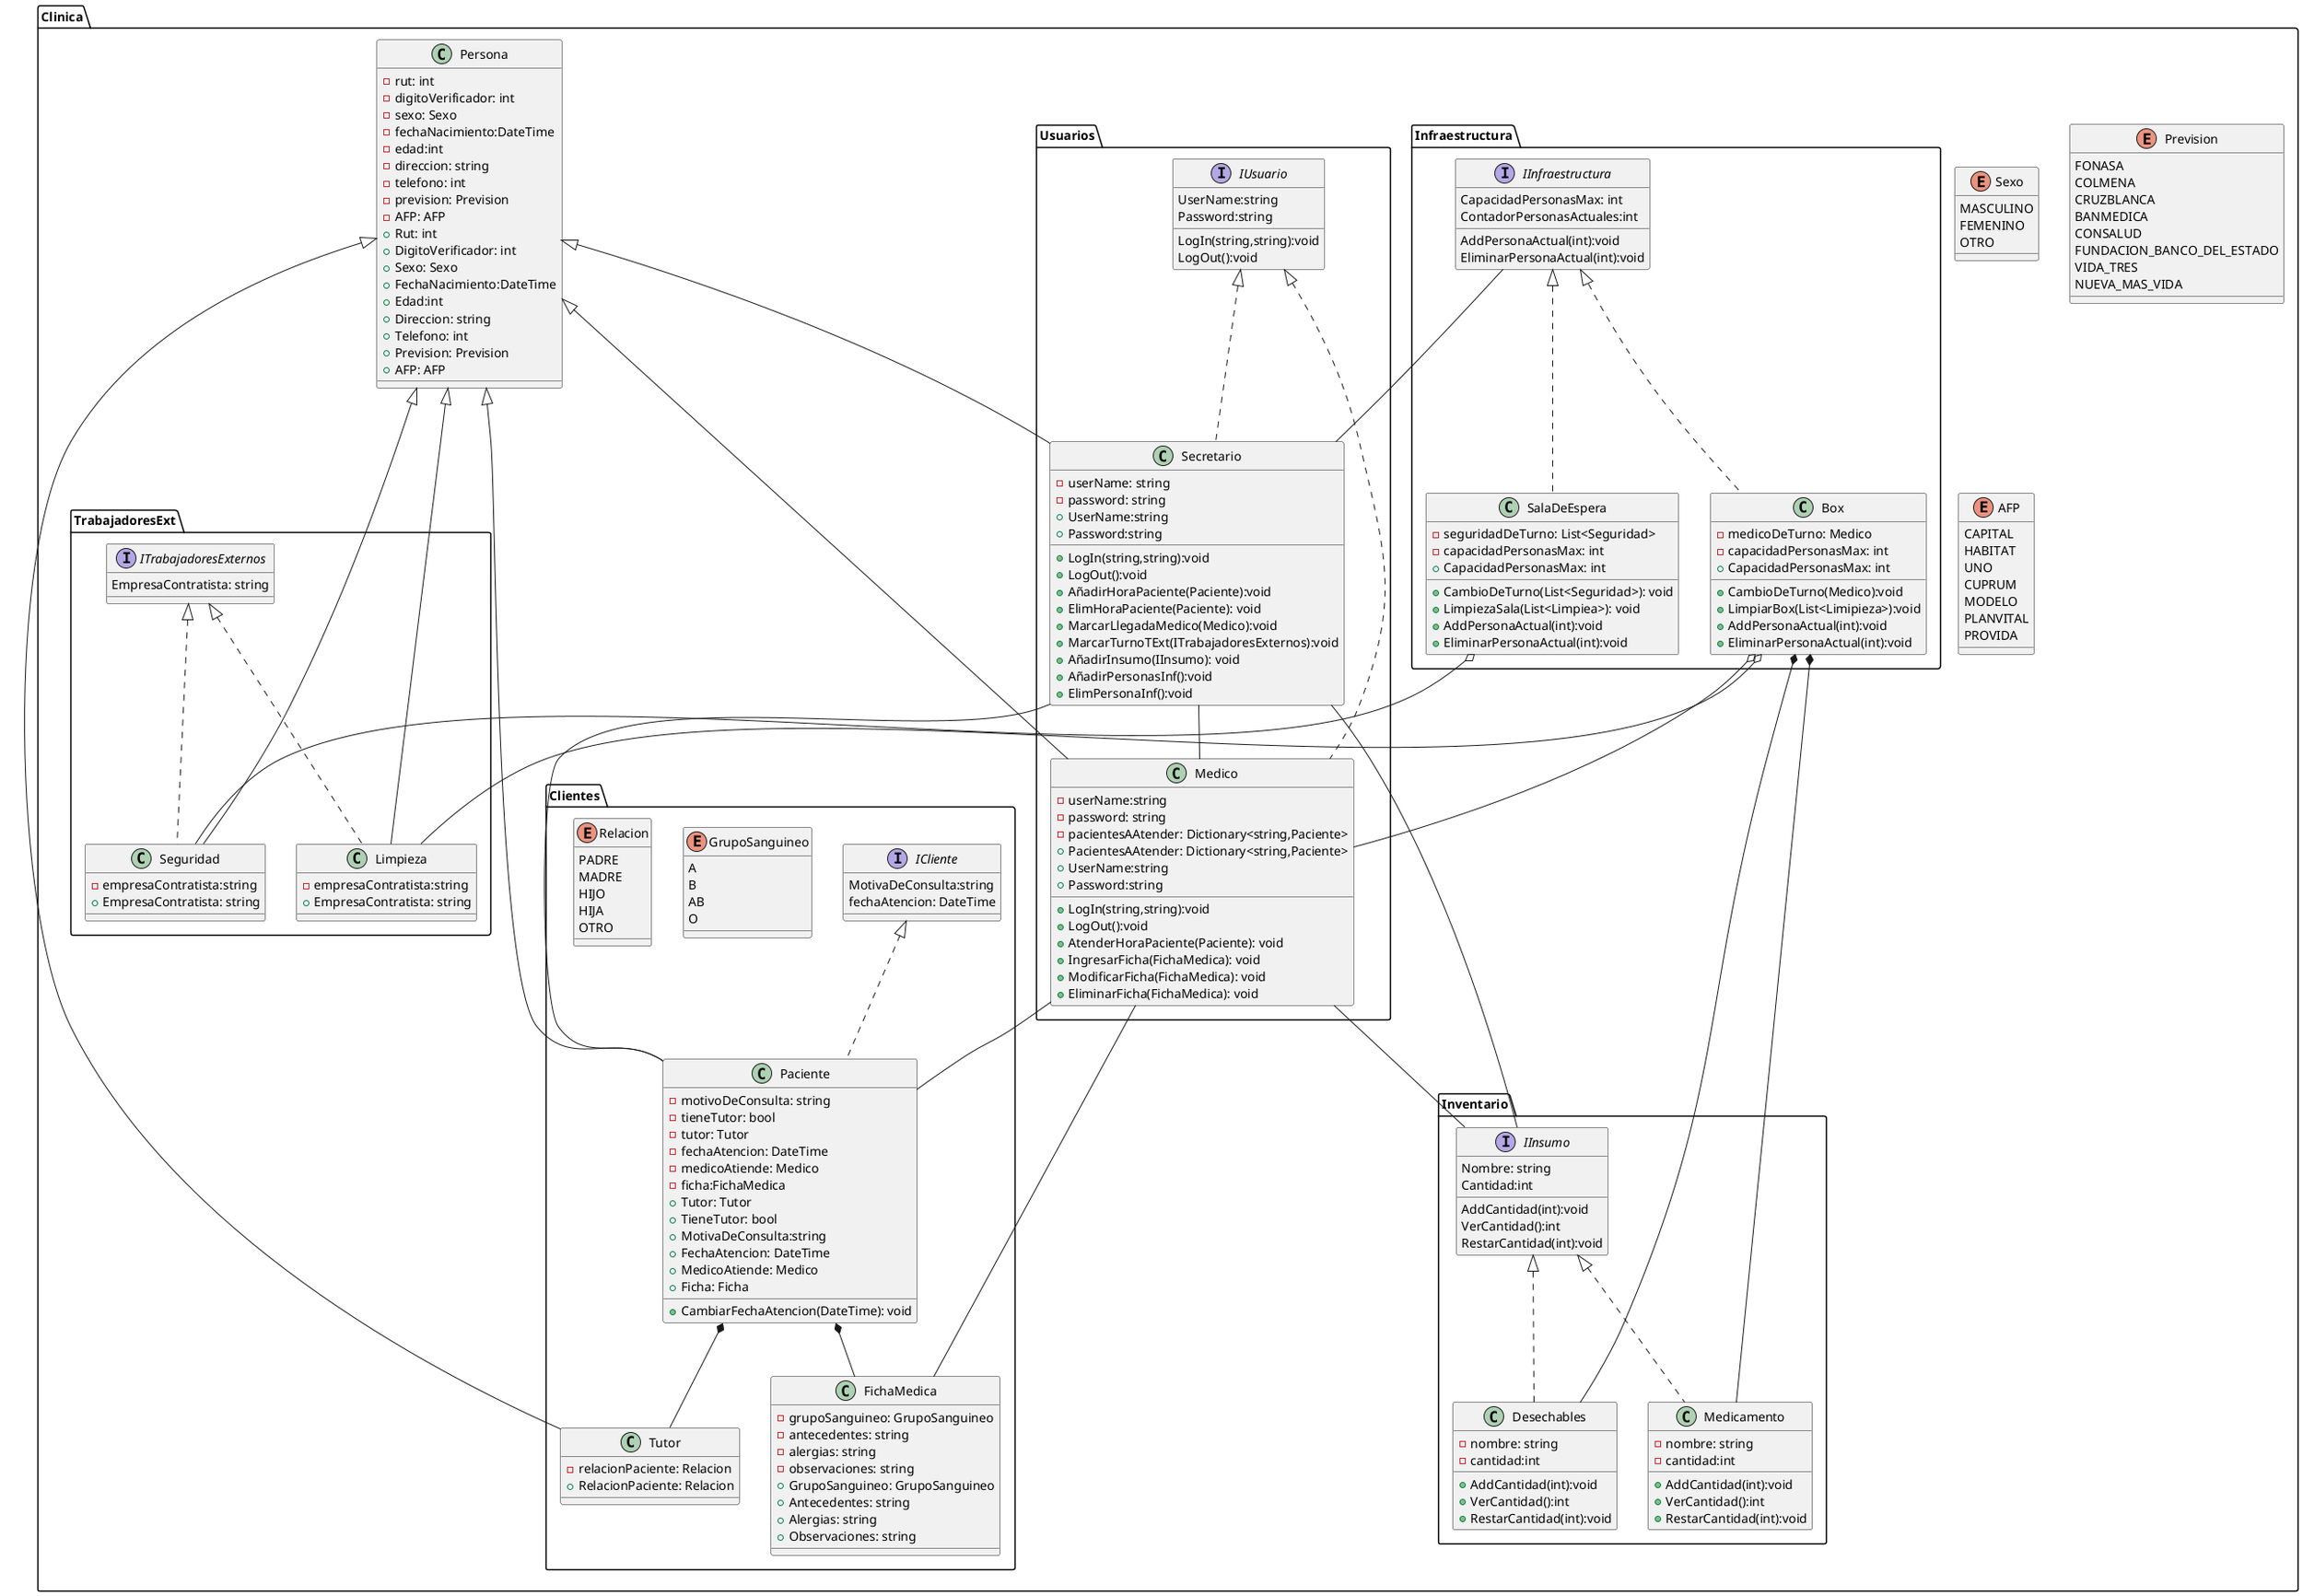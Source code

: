 @startuml Consultorio
package Clinica
{
   
    
    package Inventario
    {

        interface IInsumo {
            Nombre: string
            Cantidad:int
            AddCantidad(int):void
            VerCantidad():int
            RestarCantidad(int):void
        }
        class Medicamento {
            - nombre: string
            - cantidad:int
            + AddCantidad(int):void
            + VerCantidad():int
            + RestarCantidad(int):void
        }
        class Desechables {
            - nombre: string
            - cantidad:int
            + AddCantidad(int):void
            + VerCantidad():int
            + RestarCantidad(int):void
        }
    }
    

    enum Sexo{
        MASCULINO
        FEMENINO
        OTRO
    }
    enum Prevision{
        FONASA
        COLMENA
        CRUZBLANCA
        BANMEDICA
        CONSALUD
        FUNDACION_BANCO_DEL_ESTADO
        VIDA_TRES
        NUEVA_MAS_VIDA
    }

    enum AFP{
        CAPITAL
        HABITAT
        UNO
        CUPRUM
        MODELO
        PLANVITAL
        PROVIDA
    }
        class Persona
        {
        - rut: int
        - digitoVerificador: int
        - sexo: Sexo
        - fechaNacimiento:DateTime
        - edad:int
        - direccion: string
        - telefono: int
        - prevision: Prevision
        - AFP: AFP
        + Rut: int
        + DigitoVerificador: int
        + Sexo: Sexo
        + FechaNacimiento:DateTime
        + Edad:int
        + Direccion: string
        + Telefono: int
        + Prevision: Prevision
        + AFP: AFP
        }

        package TrabajadoresExt
        {
        interface ITrabajadoresExternos{
            EmpresaContratista: string
        }
         class Limpieza{
            - empresaContratista:string
            + EmpresaContratista: string
         }

        class Seguridad{
            - empresaContratista:string
            + EmpresaContratista: string
        }
        }
        package Clientes
        {
            interface ICliente{
            MotivaDeConsulta:string
            fechaAtencion: DateTime
        }
        enum GrupoSanguineo
        {
            A
            B
            AB
            O
        }
        class FichaMedica
        {
          - grupoSanguineo: GrupoSanguineo
          - antecedentes: string
          - alergias: string
          - observaciones: string
          + GrupoSanguineo: GrupoSanguineo
          + Antecedentes: string
          + Alergias: string
          + Observaciones: string
        }

        enum Relacion{
            PADRE
            MADRE
            HIJO
            HIJA
            OTRO
        }
         class Paciente{
            - motivoDeConsulta: string
            - tieneTutor: bool
            - tutor: Tutor
            - fechaAtencion: DateTime
            - medicoAtiende: Medico
            - ficha:FichaMedica
            + CambiarFechaAtencion(DateTime): void
            + Tutor: Tutor
            + TieneTutor: bool
            + MotivaDeConsulta:string
            + FechaAtencion: DateTime
            + MedicoAtiende: Medico
            + Ficha: Ficha
        }
        class Tutor{
            - relacionPaciente: Relacion
            + RelacionPaciente: Relacion
        }
        }
        

        
        package Usuarios
        {
            interface IUsuario
            {
                LogIn(string,string):void
                LogOut():void
                UserName:string
                Password:string
            }
            class Secretario{
                -userName: string
                -password: string
                + LogIn(string,string):void
                + LogOut():void
                + UserName:string
                + Password:string
                + AñadirHoraPaciente(Paciente):void
                + ElimHoraPaciente(Paciente): void
                + MarcarLlegadaMedico(Medico):void
                + MarcarTurnoTExt(ITrabajadoresExternos):void
                + AñadirInsumo(IInsumo): void
                'Preguntar al profe sobre quien deberia tener metodo de añadir a infraestructura, si la inf o el que hace la cuenta de las personas es decir el secretario
                + AñadirPersonasInf():void
                + ElimPersonaInf():void
            }

            class Medico{
                - userName:string
                - password: string
                - pacientesAAtender: Dictionary<string,Paciente>
                + PacientesAAtender: Dictionary<string,Paciente>
                + LogIn(string,string):void
                + LogOut():void
                + UserName:string
                + Password:string
                + AtenderHoraPaciente(Paciente): void
                + IngresarFicha(FichaMedica): void
                + ModificarFicha(FichaMedica): void
                + EliminarFicha(FichaMedica): void
            }

          
        }
        package Infraestructura
         {
             interface IInfraestructura{
                 CapacidadPersonasMax: int
                 ContadorPersonasActuales:int
                 AddPersonaActual(int):void
                 EliminarPersonaActual(int):void
             }
             class Box{
                 - medicoDeTurno: Medico
                 - capacidadPersonasMax: int
                 + CambioDeTurno(Medico):void
                 + LimpiarBox(List<Limipieza>):void
                 + CapacidadPersonasMax: int
                 + AddPersonaActual(int):void
                 + EliminarPersonaActual(int):void
             }
             class SalaDeEspera {
                 - seguridadDeTurno: List<Seguridad>
                 - capacidadPersonasMax: int
                 + CapacidadPersonasMax: int
                 + CambioDeTurno(List<Seguridad>): void
                 + LimpiezaSala(List<Limpiea>): void
                 + AddPersonaActual(int):void
                 + EliminarPersonaActual(int):void
             }
             

         }
        'Relaciones
        'Herencias
        
        Persona<|-- Tutor
        Persona<|-- Paciente
        Persona<|-- Secretario
        Persona<|-- Medico
        Persona<|-- Limpieza
        Persona<|-- Seguridad



        'Composicion
        '(Se tienen en campo y no existen sin estar dentro de la clase)
        Paciente *-- Tutor
        Box *-- Medicamento
        Box *-- Desechables
        Paciente *-- FichaMedica
        'Agregacion
        '(Se tienen en campo pero existen independiente)
        Box o-- Medico
        SalaDeEspera o-- Seguridad
        Box  o-- Limpieza
        
        'Asociacion
        '(Interactuan pero son independientes, ej: pueden estar en metodo de el objeto)
        Medico -- Paciente
        Medico -- FichaMedica
        Medico -- IInsumo
        Secretario -- IInsumo
        Secretario -- Paciente
        Secretario -- Medico
        Secretario -- IInfraestructura
        'Interfaces:

        
        'Interfaz T externos
        ITrabajadoresExternos <|.. Limpieza
        ITrabajadoresExternos <|.. Seguridad
        'Interfaz Usuarios
        IUsuario <|.. Secretario
        IUsuario <|.. Medico
        'Interfaz Clientes
        ICliente <|.. Paciente
        'Interfaz Insumos
        IInsumo <|.. Medicamento
        IInsumo <|.. Desechables
        'Interfaz Infraestructura
        IInfraestructura <|.. Box
        IInfraestructura <|.. SalaDeEspera
        
    
    
}
@enduml